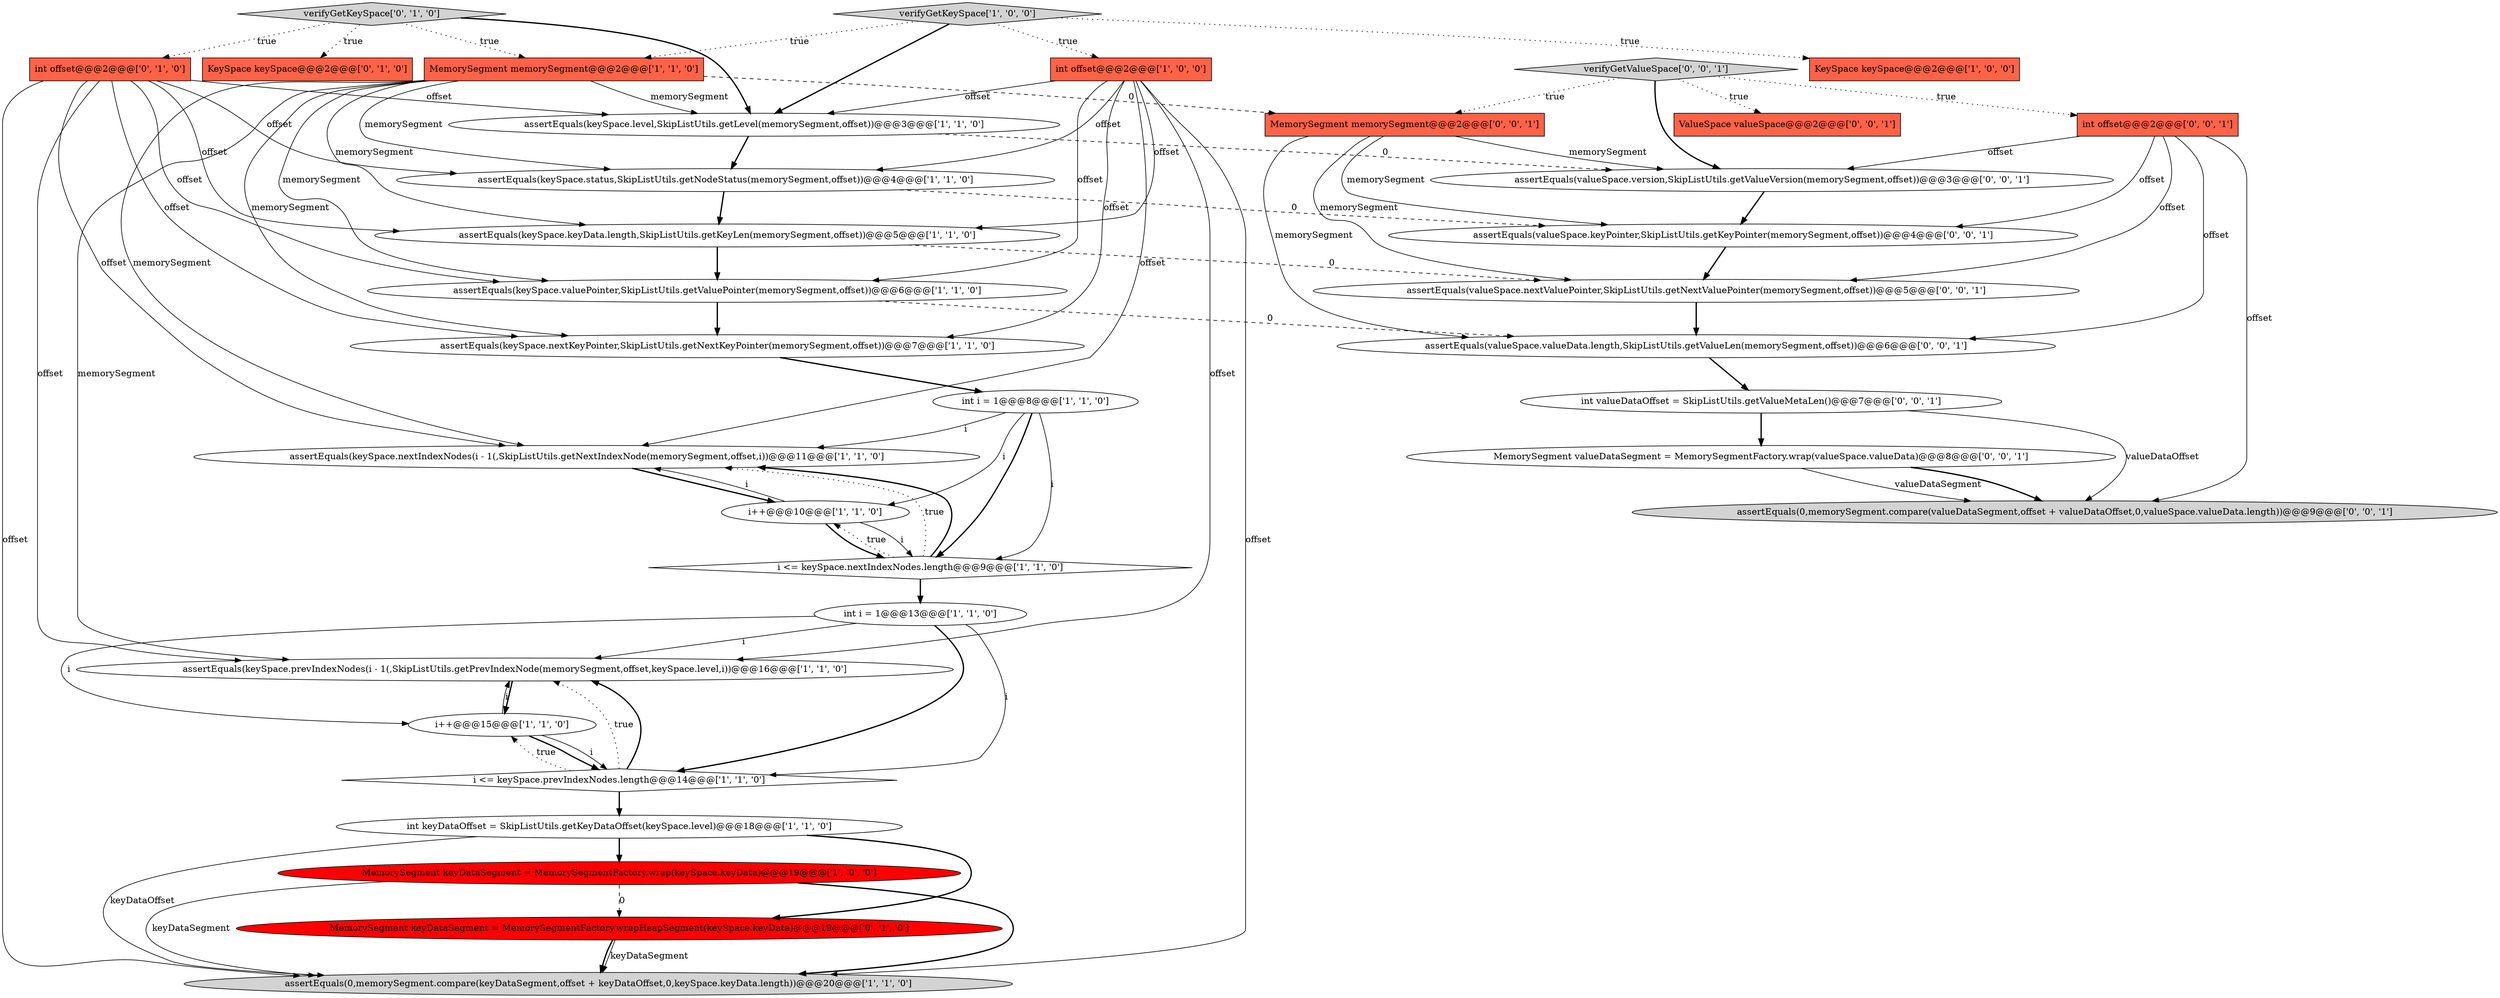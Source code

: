 digraph {
21 [style = filled, label = "KeySpace keySpace@@@2@@@['0', '1', '0']", fillcolor = tomato, shape = box image = "AAA0AAABBB2BBB"];
23 [style = filled, label = "int offset@@@2@@@['0', '1', '0']", fillcolor = tomato, shape = box image = "AAA0AAABBB2BBB"];
17 [style = filled, label = "assertEquals(keySpace.nextIndexNodes(i - 1(,SkipListUtils.getNextIndexNode(memorySegment,offset,i))@@@11@@@['1', '1', '0']", fillcolor = white, shape = ellipse image = "AAA0AAABBB1BBB"];
30 [style = filled, label = "assertEquals(valueSpace.version,SkipListUtils.getValueVersion(memorySegment,offset))@@@3@@@['0', '0', '1']", fillcolor = white, shape = ellipse image = "AAA0AAABBB3BBB"];
0 [style = filled, label = "assertEquals(keySpace.status,SkipListUtils.getNodeStatus(memorySegment,offset))@@@4@@@['1', '1', '0']", fillcolor = white, shape = ellipse image = "AAA0AAABBB1BBB"];
14 [style = filled, label = "int keyDataOffset = SkipListUtils.getKeyDataOffset(keySpace.level)@@@18@@@['1', '1', '0']", fillcolor = white, shape = ellipse image = "AAA0AAABBB1BBB"];
26 [style = filled, label = "ValueSpace valueSpace@@@2@@@['0', '0', '1']", fillcolor = tomato, shape = box image = "AAA0AAABBB3BBB"];
22 [style = filled, label = "verifyGetKeySpace['0', '1', '0']", fillcolor = lightgray, shape = diamond image = "AAA0AAABBB2BBB"];
6 [style = filled, label = "i++@@@10@@@['1', '1', '0']", fillcolor = white, shape = ellipse image = "AAA0AAABBB1BBB"];
28 [style = filled, label = "verifyGetValueSpace['0', '0', '1']", fillcolor = lightgray, shape = diamond image = "AAA0AAABBB3BBB"];
15 [style = filled, label = "MemorySegment keyDataSegment = MemorySegmentFactory.wrap(keySpace.keyData)@@@19@@@['1', '0', '0']", fillcolor = red, shape = ellipse image = "AAA1AAABBB1BBB"];
11 [style = filled, label = "verifyGetKeySpace['1', '0', '0']", fillcolor = lightgray, shape = diamond image = "AAA0AAABBB1BBB"];
19 [style = filled, label = "int i = 1@@@13@@@['1', '1', '0']", fillcolor = white, shape = ellipse image = "AAA0AAABBB1BBB"];
8 [style = filled, label = "assertEquals(0,memorySegment.compare(keyDataSegment,offset + keyDataOffset,0,keySpace.keyData.length))@@@20@@@['1', '1', '0']", fillcolor = lightgray, shape = ellipse image = "AAA0AAABBB1BBB"];
5 [style = filled, label = "int offset@@@2@@@['1', '0', '0']", fillcolor = tomato, shape = box image = "AAA0AAABBB1BBB"];
33 [style = filled, label = "MemorySegment memorySegment@@@2@@@['0', '0', '1']", fillcolor = tomato, shape = box image = "AAA0AAABBB3BBB"];
13 [style = filled, label = "assertEquals(keySpace.prevIndexNodes(i - 1(,SkipListUtils.getPrevIndexNode(memorySegment,offset,keySpace.level,i))@@@16@@@['1', '1', '0']", fillcolor = white, shape = ellipse image = "AAA0AAABBB1BBB"];
27 [style = filled, label = "assertEquals(valueSpace.nextValuePointer,SkipListUtils.getNextValuePointer(memorySegment,offset))@@@5@@@['0', '0', '1']", fillcolor = white, shape = ellipse image = "AAA0AAABBB3BBB"];
16 [style = filled, label = "assertEquals(keySpace.level,SkipListUtils.getLevel(memorySegment,offset))@@@3@@@['1', '1', '0']", fillcolor = white, shape = ellipse image = "AAA0AAABBB1BBB"];
29 [style = filled, label = "assertEquals(valueSpace.valueData.length,SkipListUtils.getValueLen(memorySegment,offset))@@@6@@@['0', '0', '1']", fillcolor = white, shape = ellipse image = "AAA0AAABBB3BBB"];
12 [style = filled, label = "assertEquals(keySpace.keyData.length,SkipListUtils.getKeyLen(memorySegment,offset))@@@5@@@['1', '1', '0']", fillcolor = white, shape = ellipse image = "AAA0AAABBB1BBB"];
34 [style = filled, label = "MemorySegment valueDataSegment = MemorySegmentFactory.wrap(valueSpace.valueData)@@@8@@@['0', '0', '1']", fillcolor = white, shape = ellipse image = "AAA0AAABBB3BBB"];
1 [style = filled, label = "assertEquals(keySpace.valuePointer,SkipListUtils.getValuePointer(memorySegment,offset))@@@6@@@['1', '1', '0']", fillcolor = white, shape = ellipse image = "AAA0AAABBB1BBB"];
31 [style = filled, label = "assertEquals(valueSpace.keyPointer,SkipListUtils.getKeyPointer(memorySegment,offset))@@@4@@@['0', '0', '1']", fillcolor = white, shape = ellipse image = "AAA0AAABBB3BBB"];
32 [style = filled, label = "int valueDataOffset = SkipListUtils.getValueMetaLen()@@@7@@@['0', '0', '1']", fillcolor = white, shape = ellipse image = "AAA0AAABBB3BBB"];
9 [style = filled, label = "MemorySegment memorySegment@@@2@@@['1', '1', '0']", fillcolor = tomato, shape = box image = "AAA0AAABBB1BBB"];
24 [style = filled, label = "int offset@@@2@@@['0', '0', '1']", fillcolor = tomato, shape = box image = "AAA0AAABBB3BBB"];
2 [style = filled, label = "KeySpace keySpace@@@2@@@['1', '0', '0']", fillcolor = tomato, shape = box image = "AAA0AAABBB1BBB"];
10 [style = filled, label = "i <= keySpace.prevIndexNodes.length@@@14@@@['1', '1', '0']", fillcolor = white, shape = diamond image = "AAA0AAABBB1BBB"];
4 [style = filled, label = "i <= keySpace.nextIndexNodes.length@@@9@@@['1', '1', '0']", fillcolor = white, shape = diamond image = "AAA0AAABBB1BBB"];
25 [style = filled, label = "assertEquals(0,memorySegment.compare(valueDataSegment,offset + valueDataOffset,0,valueSpace.valueData.length))@@@9@@@['0', '0', '1']", fillcolor = lightgray, shape = ellipse image = "AAA0AAABBB3BBB"];
3 [style = filled, label = "assertEquals(keySpace.nextKeyPointer,SkipListUtils.getNextKeyPointer(memorySegment,offset))@@@7@@@['1', '1', '0']", fillcolor = white, shape = ellipse image = "AAA0AAABBB1BBB"];
18 [style = filled, label = "i++@@@15@@@['1', '1', '0']", fillcolor = white, shape = ellipse image = "AAA0AAABBB1BBB"];
20 [style = filled, label = "MemorySegment keyDataSegment = MemorySegmentFactory.wrapHeapSegment(keySpace.keyData)@@@19@@@['0', '1', '0']", fillcolor = red, shape = ellipse image = "AAA1AAABBB2BBB"];
7 [style = filled, label = "int i = 1@@@8@@@['1', '1', '0']", fillcolor = white, shape = ellipse image = "AAA0AAABBB1BBB"];
16->0 [style = bold, label=""];
18->10 [style = solid, label="i"];
24->25 [style = solid, label="offset"];
32->34 [style = bold, label=""];
24->29 [style = solid, label="offset"];
7->4 [style = solid, label="i"];
33->30 [style = solid, label="memorySegment"];
18->13 [style = solid, label="i"];
7->17 [style = solid, label="i"];
11->2 [style = dotted, label="true"];
20->8 [style = solid, label="keyDataSegment"];
5->16 [style = solid, label="offset"];
24->27 [style = solid, label="offset"];
23->0 [style = solid, label="offset"];
34->25 [style = solid, label="valueDataSegment"];
7->6 [style = solid, label="i"];
4->17 [style = dotted, label="true"];
24->30 [style = solid, label="offset"];
14->20 [style = bold, label=""];
10->18 [style = dotted, label="true"];
11->16 [style = bold, label=""];
6->4 [style = solid, label="i"];
22->23 [style = dotted, label="true"];
28->30 [style = bold, label=""];
10->14 [style = bold, label=""];
14->8 [style = solid, label="keyDataOffset"];
4->19 [style = bold, label=""];
11->5 [style = dotted, label="true"];
12->1 [style = bold, label=""];
24->31 [style = solid, label="offset"];
9->12 [style = solid, label="memorySegment"];
6->4 [style = bold, label=""];
20->8 [style = bold, label=""];
28->24 [style = dotted, label="true"];
31->27 [style = bold, label=""];
3->7 [style = bold, label=""];
29->32 [style = bold, label=""];
12->27 [style = dashed, label="0"];
23->3 [style = solid, label="offset"];
14->15 [style = bold, label=""];
33->31 [style = solid, label="memorySegment"];
27->29 [style = bold, label=""];
22->9 [style = dotted, label="true"];
13->18 [style = bold, label=""];
33->29 [style = solid, label="memorySegment"];
22->21 [style = dotted, label="true"];
15->20 [style = dashed, label="0"];
9->13 [style = solid, label="memorySegment"];
23->12 [style = solid, label="offset"];
5->1 [style = solid, label="offset"];
4->17 [style = bold, label=""];
9->0 [style = solid, label="memorySegment"];
17->6 [style = bold, label=""];
22->16 [style = bold, label=""];
19->10 [style = solid, label="i"];
0->12 [style = bold, label=""];
5->0 [style = solid, label="offset"];
1->3 [style = bold, label=""];
19->10 [style = bold, label=""];
11->9 [style = dotted, label="true"];
7->4 [style = bold, label=""];
9->1 [style = solid, label="memorySegment"];
5->8 [style = solid, label="offset"];
19->13 [style = solid, label="i"];
18->10 [style = bold, label=""];
10->13 [style = dotted, label="true"];
10->13 [style = bold, label=""];
33->27 [style = solid, label="memorySegment"];
19->18 [style = solid, label="i"];
30->31 [style = bold, label=""];
16->30 [style = dashed, label="0"];
23->16 [style = solid, label="offset"];
32->25 [style = solid, label="valueDataOffset"];
23->1 [style = solid, label="offset"];
15->8 [style = bold, label=""];
9->17 [style = solid, label="memorySegment"];
4->6 [style = dotted, label="true"];
15->8 [style = solid, label="keyDataSegment"];
23->13 [style = solid, label="offset"];
23->8 [style = solid, label="offset"];
34->25 [style = bold, label=""];
23->17 [style = solid, label="offset"];
28->33 [style = dotted, label="true"];
9->16 [style = solid, label="memorySegment"];
1->29 [style = dashed, label="0"];
5->17 [style = solid, label="offset"];
9->33 [style = dashed, label="0"];
5->3 [style = solid, label="offset"];
5->13 [style = solid, label="offset"];
6->17 [style = solid, label="i"];
28->26 [style = dotted, label="true"];
0->31 [style = dashed, label="0"];
9->3 [style = solid, label="memorySegment"];
5->12 [style = solid, label="offset"];
}
